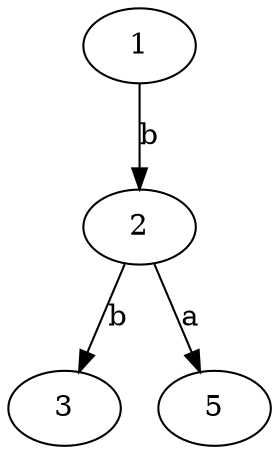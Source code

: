 digraph G {
1;
2;
3;
5;
1 -> 2  [key=0, label=b];
2 -> 3  [key=0, label=b];
2 -> 5  [key=0, label=a];
}
